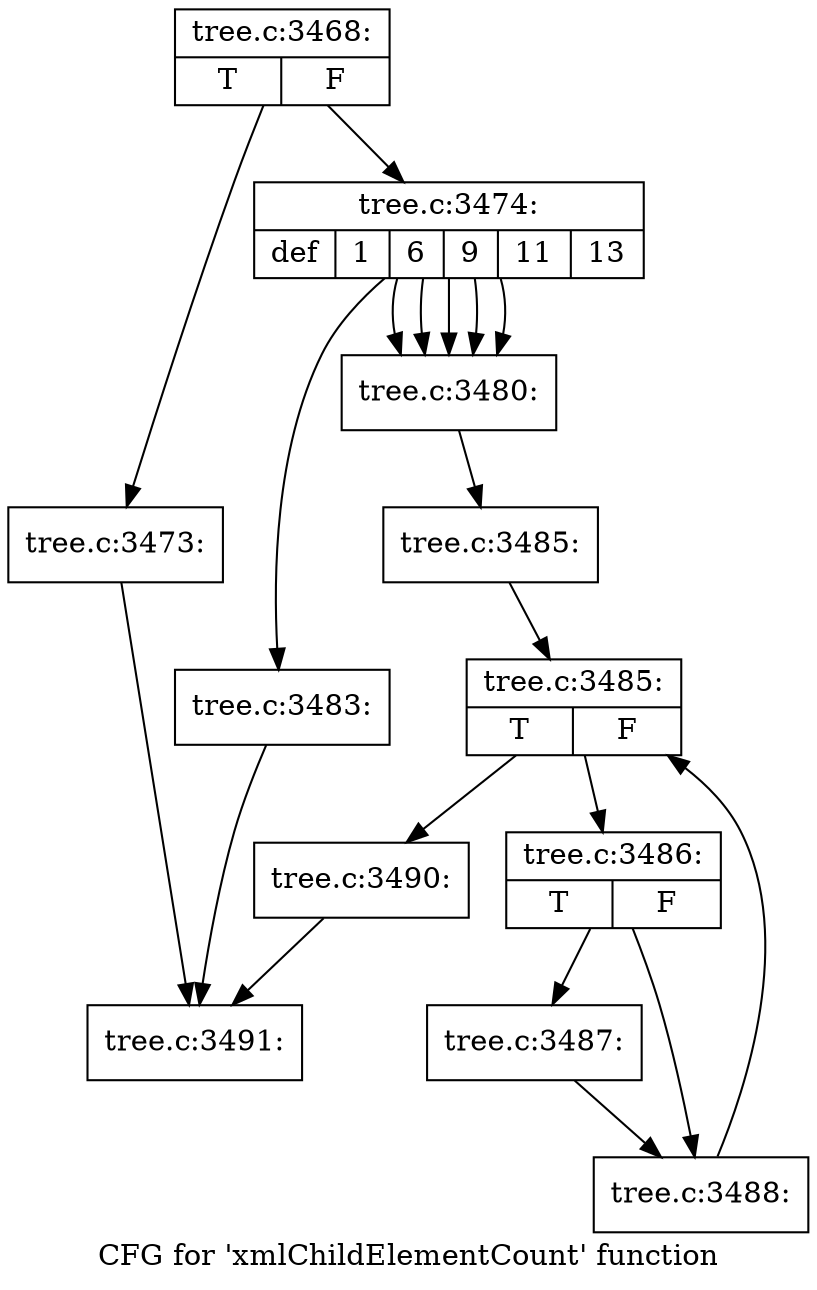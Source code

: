 digraph "CFG for 'xmlChildElementCount' function" {
	label="CFG for 'xmlChildElementCount' function";

	Node0x443b860 [shape=record,label="{tree.c:3468:|{<s0>T|<s1>F}}"];
	Node0x443b860 -> Node0x443c540;
	Node0x443b860 -> Node0x443c590;
	Node0x443c540 [shape=record,label="{tree.c:3473:}"];
	Node0x443c540 -> Node0x4429cc0;
	Node0x443c590 [shape=record,label="{tree.c:3474:|{<s0>def|<s1>1|<s2>6|<s3>9|<s4>11|<s5>13}}"];
	Node0x443c590 -> Node0x443cbc0;
	Node0x443c590 -> Node0x443cf00;
	Node0x443c590 -> Node0x443cf00;
	Node0x443c590 -> Node0x443cf00;
	Node0x443c590 -> Node0x443cf00;
	Node0x443c590 -> Node0x443cf00;
	Node0x443cf00 [shape=record,label="{tree.c:3480:}"];
	Node0x443cf00 -> Node0x443c9b0;
	Node0x443cbc0 [shape=record,label="{tree.c:3483:}"];
	Node0x443cbc0 -> Node0x4429cc0;
	Node0x443c9b0 [shape=record,label="{tree.c:3485:}"];
	Node0x443c9b0 -> Node0x443d480;
	Node0x443d480 [shape=record,label="{tree.c:3485:|{<s0>T|<s1>F}}"];
	Node0x443d480 -> Node0x443d870;
	Node0x443d480 -> Node0x443d6a0;
	Node0x443d870 [shape=record,label="{tree.c:3486:|{<s0>T|<s1>F}}"];
	Node0x443d870 -> Node0x443da30;
	Node0x443d870 -> Node0x443da80;
	Node0x443da30 [shape=record,label="{tree.c:3487:}"];
	Node0x443da30 -> Node0x443da80;
	Node0x443da80 [shape=record,label="{tree.c:3488:}"];
	Node0x443da80 -> Node0x443d480;
	Node0x443d6a0 [shape=record,label="{tree.c:3490:}"];
	Node0x443d6a0 -> Node0x4429cc0;
	Node0x4429cc0 [shape=record,label="{tree.c:3491:}"];
}
